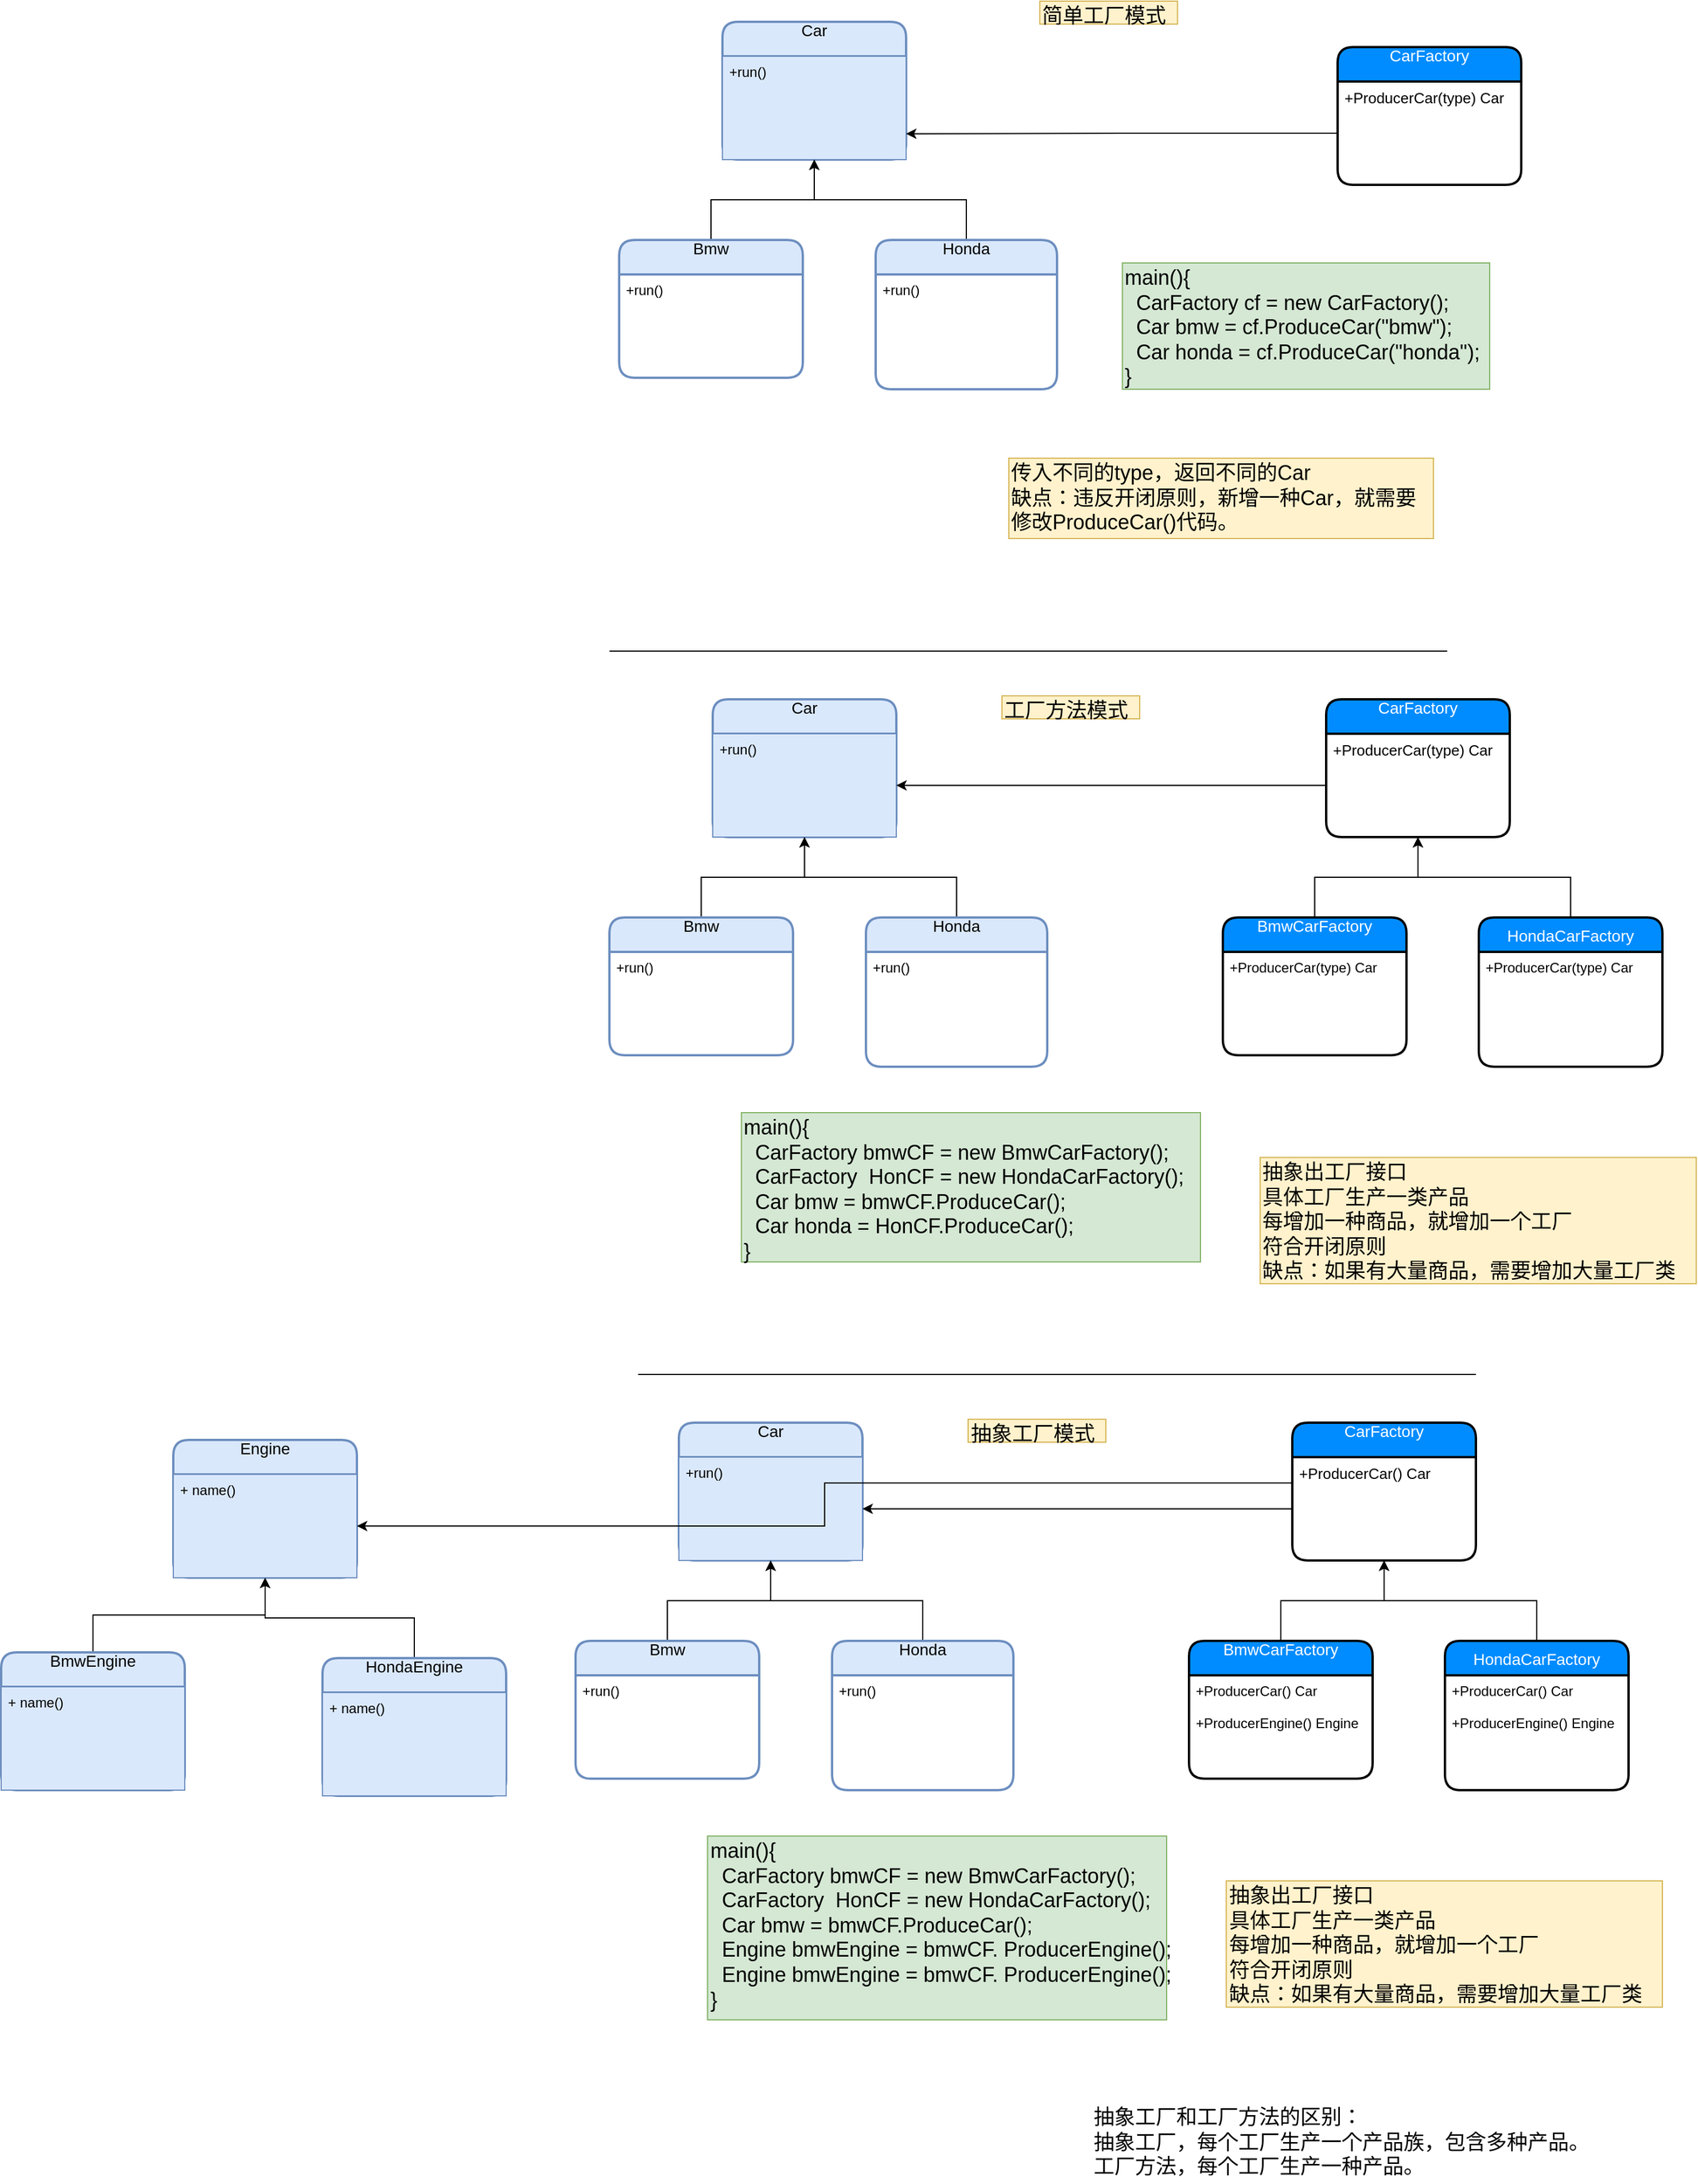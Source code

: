 <mxfile version="10.9.8" type="device"><diagram id="hQU8s34yLOU8TcgD9xO3" name="Page-1"><mxGraphModel dx="1933" dy="812" grid="1" gridSize="10" guides="1" tooltips="1" connect="1" arrows="1" fold="1" page="1" pageScale="1" pageWidth="827" pageHeight="1169" math="0" shadow="0"><root><mxCell id="0"/><mxCell id="1" parent="0"/><mxCell id="v-mWYGkQRTUxrN2ls5lQ-11" value="Car&#10;" style="swimlane;childLayout=stackLayout;horizontal=1;startSize=30;horizontalStack=0;fillColor=#dae8fc;rounded=1;fontSize=14;fontStyle=0;strokeWidth=2;resizeParent=0;resizeLast=1;shadow=0;dashed=0;align=center;strokeColor=#6c8ebf;" vertex="1" parent="1"><mxGeometry x="-21.5" y="40" width="160" height="120" as="geometry"/></mxCell><mxCell id="v-mWYGkQRTUxrN2ls5lQ-12" value="+run()" style="align=left;strokeColor=#6c8ebf;fillColor=#dae8fc;spacingLeft=4;fontSize=12;verticalAlign=top;resizable=0;rotatable=0;part=1;" vertex="1" parent="v-mWYGkQRTUxrN2ls5lQ-11"><mxGeometry y="30" width="160" height="90" as="geometry"/></mxCell><mxCell id="v-mWYGkQRTUxrN2ls5lQ-20" style="edgeStyle=orthogonalEdgeStyle;rounded=0;orthogonalLoop=1;jettySize=auto;html=1;entryX=0.5;entryY=1;entryDx=0;entryDy=0;" edge="1" parent="1" source="v-mWYGkQRTUxrN2ls5lQ-15" target="v-mWYGkQRTUxrN2ls5lQ-12"><mxGeometry relative="1" as="geometry"/></mxCell><mxCell id="v-mWYGkQRTUxrN2ls5lQ-15" value="Bmw&#10;" style="swimlane;childLayout=stackLayout;horizontal=1;startSize=30;horizontalStack=0;fillColor=#dae8fc;rounded=1;fontSize=14;fontStyle=0;strokeWidth=2;resizeParent=0;resizeLast=1;shadow=0;dashed=0;align=center;strokeColor=#6c8ebf;" vertex="1" parent="1"><mxGeometry x="-111.5" y="230" width="160" height="120" as="geometry"/></mxCell><mxCell id="v-mWYGkQRTUxrN2ls5lQ-16" value="+run()" style="align=left;strokeColor=none;fillColor=none;spacingLeft=4;fontSize=12;verticalAlign=top;resizable=0;rotatable=0;part=1;" vertex="1" parent="v-mWYGkQRTUxrN2ls5lQ-15"><mxGeometry y="30" width="160" height="90" as="geometry"/></mxCell><mxCell id="v-mWYGkQRTUxrN2ls5lQ-18" style="edgeStyle=orthogonalEdgeStyle;rounded=0;orthogonalLoop=1;jettySize=auto;html=1;entryX=0.5;entryY=1;entryDx=0;entryDy=0;" edge="1" parent="1" source="v-mWYGkQRTUxrN2ls5lQ-13" target="v-mWYGkQRTUxrN2ls5lQ-12"><mxGeometry relative="1" as="geometry"/></mxCell><mxCell id="v-mWYGkQRTUxrN2ls5lQ-25" value="CarFactory&#10;" style="swimlane;childLayout=stackLayout;horizontal=1;startSize=30;horizontalStack=0;fillColor=#008cff;fontColor=#FFFFFF;rounded=1;fontSize=14;fontStyle=0;strokeWidth=2;resizeParent=0;resizeLast=1;shadow=0;dashed=0;align=center;" vertex="1" parent="1"><mxGeometry x="514.5" y="62" width="160" height="120" as="geometry"/></mxCell><mxCell id="v-mWYGkQRTUxrN2ls5lQ-26" value="+ProducerCar(type) Car" style="align=left;strokeColor=none;fillColor=none;spacingLeft=4;fontSize=13;verticalAlign=top;resizable=0;rotatable=0;part=1;" vertex="1" parent="v-mWYGkQRTUxrN2ls5lQ-25"><mxGeometry y="30" width="160" height="90" as="geometry"/></mxCell><mxCell id="v-mWYGkQRTUxrN2ls5lQ-35" value="" style="line;strokeWidth=1;fillColor=none;align=left;verticalAlign=middle;spacingTop=-1;spacingLeft=3;spacingRight=3;rotatable=0;labelPosition=right;points=[];portConstraint=eastwest;fontSize=12;" vertex="1" parent="1"><mxGeometry x="-120" y="584" width="730" height="8" as="geometry"/></mxCell><mxCell id="v-mWYGkQRTUxrN2ls5lQ-13" value="Honda&#10;" style="swimlane;childLayout=stackLayout;horizontal=1;startSize=30;horizontalStack=0;fillColor=#dae8fc;rounded=1;fontSize=14;fontStyle=0;strokeWidth=2;resizeParent=0;resizeLast=1;shadow=0;dashed=0;align=center;strokeColor=#6c8ebf;" vertex="1" parent="1"><mxGeometry x="112" y="230" width="158" height="130" as="geometry"/></mxCell><mxCell id="v-mWYGkQRTUxrN2ls5lQ-14" value="+run()" style="align=left;strokeColor=none;fillColor=none;spacingLeft=4;fontSize=12;verticalAlign=top;resizable=0;rotatable=0;part=1;" vertex="1" parent="v-mWYGkQRTUxrN2ls5lQ-13"><mxGeometry y="30" width="158" height="100" as="geometry"/></mxCell><mxCell id="v-mWYGkQRTUxrN2ls5lQ-36" value="Car&#10;" style="swimlane;childLayout=stackLayout;horizontal=1;startSize=30;horizontalStack=0;fillColor=#dae8fc;rounded=1;fontSize=14;fontStyle=0;strokeWidth=2;resizeParent=0;resizeLast=1;shadow=0;dashed=0;align=center;strokeColor=#6c8ebf;" vertex="1" parent="1"><mxGeometry x="-30" y="630" width="160" height="120" as="geometry"/></mxCell><mxCell id="v-mWYGkQRTUxrN2ls5lQ-37" value="+run()" style="align=left;strokeColor=#6c8ebf;fillColor=#dae8fc;spacingLeft=4;fontSize=12;verticalAlign=top;resizable=0;rotatable=0;part=1;" vertex="1" parent="v-mWYGkQRTUxrN2ls5lQ-36"><mxGeometry y="30" width="160" height="90" as="geometry"/></mxCell><mxCell id="v-mWYGkQRTUxrN2ls5lQ-38" style="edgeStyle=orthogonalEdgeStyle;rounded=0;orthogonalLoop=1;jettySize=auto;html=1;entryX=0.5;entryY=1;entryDx=0;entryDy=0;" edge="1" parent="1" source="v-mWYGkQRTUxrN2ls5lQ-39" target="v-mWYGkQRTUxrN2ls5lQ-37"><mxGeometry relative="1" as="geometry"/></mxCell><mxCell id="v-mWYGkQRTUxrN2ls5lQ-39" value="Bmw&#10;" style="swimlane;childLayout=stackLayout;horizontal=1;startSize=30;horizontalStack=0;fillColor=#dae8fc;rounded=1;fontSize=14;fontStyle=0;strokeWidth=2;resizeParent=0;resizeLast=1;shadow=0;dashed=0;align=center;strokeColor=#6c8ebf;" vertex="1" parent="1"><mxGeometry x="-120" y="820" width="160" height="120" as="geometry"/></mxCell><mxCell id="v-mWYGkQRTUxrN2ls5lQ-40" value="+run()" style="align=left;strokeColor=none;fillColor=none;spacingLeft=4;fontSize=12;verticalAlign=top;resizable=0;rotatable=0;part=1;" vertex="1" parent="v-mWYGkQRTUxrN2ls5lQ-39"><mxGeometry y="30" width="160" height="90" as="geometry"/></mxCell><mxCell id="v-mWYGkQRTUxrN2ls5lQ-41" style="edgeStyle=orthogonalEdgeStyle;rounded=0;orthogonalLoop=1;jettySize=auto;html=1;entryX=0.5;entryY=1;entryDx=0;entryDy=0;" edge="1" parent="1" source="v-mWYGkQRTUxrN2ls5lQ-50" target="v-mWYGkQRTUxrN2ls5lQ-37"><mxGeometry relative="1" as="geometry"/></mxCell><mxCell id="v-mWYGkQRTUxrN2ls5lQ-42" value="CarFactory&#10;" style="swimlane;childLayout=stackLayout;horizontal=1;startSize=30;horizontalStack=0;fillColor=#008cff;fontColor=#FFFFFF;rounded=1;fontSize=14;fontStyle=0;strokeWidth=2;resizeParent=0;resizeLast=1;shadow=0;dashed=0;align=center;" vertex="1" parent="1"><mxGeometry x="504.5" y="630" width="160" height="120" as="geometry"/></mxCell><mxCell id="v-mWYGkQRTUxrN2ls5lQ-43" value="+ProducerCar(type) Car" style="align=left;strokeColor=none;fillColor=none;spacingLeft=4;fontSize=13;verticalAlign=top;resizable=0;rotatable=0;part=1;" vertex="1" parent="v-mWYGkQRTUxrN2ls5lQ-42"><mxGeometry y="30" width="160" height="90" as="geometry"/></mxCell><mxCell id="v-mWYGkQRTUxrN2ls5lQ-44" style="edgeStyle=orthogonalEdgeStyle;rounded=0;orthogonalLoop=1;jettySize=auto;html=1;entryX=0.5;entryY=1;entryDx=0;entryDy=0;" edge="1" parent="1" source="v-mWYGkQRTUxrN2ls5lQ-45" target="v-mWYGkQRTUxrN2ls5lQ-43"><mxGeometry relative="1" as="geometry"/></mxCell><mxCell id="v-mWYGkQRTUxrN2ls5lQ-45" value="BmwCarFactory&#10;" style="swimlane;childLayout=stackLayout;horizontal=1;startSize=30;horizontalStack=0;fillColor=#008cff;fontColor=#FFFFFF;rounded=1;fontSize=14;fontStyle=0;strokeWidth=2;resizeParent=0;resizeLast=1;shadow=0;dashed=0;align=center;" vertex="1" parent="1"><mxGeometry x="414.5" y="820" width="160" height="120" as="geometry"/></mxCell><mxCell id="v-mWYGkQRTUxrN2ls5lQ-46" value="+ProducerCar(type) Car" style="align=left;strokeColor=none;fillColor=none;spacingLeft=4;fontSize=12;verticalAlign=top;resizable=0;rotatable=0;part=1;" vertex="1" parent="v-mWYGkQRTUxrN2ls5lQ-45"><mxGeometry y="30" width="160" height="90" as="geometry"/></mxCell><mxCell id="v-mWYGkQRTUxrN2ls5lQ-47" style="edgeStyle=orthogonalEdgeStyle;rounded=0;orthogonalLoop=1;jettySize=auto;html=1;entryX=0.5;entryY=1;entryDx=0;entryDy=0;" edge="1" parent="1" source="v-mWYGkQRTUxrN2ls5lQ-48" target="v-mWYGkQRTUxrN2ls5lQ-43"><mxGeometry relative="1" as="geometry"/></mxCell><mxCell id="v-mWYGkQRTUxrN2ls5lQ-48" value="HondaCarFactory" style="swimlane;childLayout=stackLayout;horizontal=1;startSize=30;horizontalStack=0;fillColor=#008cff;fontColor=#FFFFFF;rounded=1;fontSize=14;fontStyle=0;strokeWidth=2;resizeParent=0;resizeLast=1;shadow=0;dashed=0;align=center;" vertex="1" parent="1"><mxGeometry x="637.5" y="820" width="160" height="130" as="geometry"/></mxCell><mxCell id="v-mWYGkQRTUxrN2ls5lQ-49" value="+ProducerCar(type) Car" style="align=left;strokeColor=none;fillColor=none;spacingLeft=4;fontSize=12;verticalAlign=top;resizable=0;rotatable=0;part=1;" vertex="1" parent="v-mWYGkQRTUxrN2ls5lQ-48"><mxGeometry y="30" width="160" height="100" as="geometry"/></mxCell><mxCell id="v-mWYGkQRTUxrN2ls5lQ-50" value="Honda&#10;" style="swimlane;childLayout=stackLayout;horizontal=1;startSize=30;horizontalStack=0;fillColor=#dae8fc;rounded=1;fontSize=14;fontStyle=0;strokeWidth=2;resizeParent=0;resizeLast=1;shadow=0;dashed=0;align=center;strokeColor=#6c8ebf;" vertex="1" parent="1"><mxGeometry x="103.5" y="820" width="158" height="130" as="geometry"/></mxCell><mxCell id="v-mWYGkQRTUxrN2ls5lQ-51" value="+run()" style="align=left;strokeColor=none;fillColor=none;spacingLeft=4;fontSize=12;verticalAlign=top;resizable=0;rotatable=0;part=1;" vertex="1" parent="v-mWYGkQRTUxrN2ls5lQ-50"><mxGeometry y="30" width="158" height="100" as="geometry"/></mxCell><mxCell id="v-mWYGkQRTUxrN2ls5lQ-52" value="&lt;span style=&quot;font-size: 18px&quot;&gt;简单工厂模式&lt;/span&gt;" style="text;html=1;resizable=0;points=[];autosize=1;align=left;verticalAlign=top;spacingTop=-4;fontSize=18;fillColor=#fff2cc;strokeColor=#d6b656;" vertex="1" parent="1"><mxGeometry x="255" y="22" width="120" height="20" as="geometry"/></mxCell><mxCell id="v-mWYGkQRTUxrN2ls5lQ-53" style="edgeStyle=orthogonalEdgeStyle;rounded=0;orthogonalLoop=1;jettySize=auto;html=1;entryX=1;entryY=0.75;entryDx=0;entryDy=0;fontSize=12;" edge="1" parent="1" source="v-mWYGkQRTUxrN2ls5lQ-26" target="v-mWYGkQRTUxrN2ls5lQ-12"><mxGeometry relative="1" as="geometry"/></mxCell><mxCell id="v-mWYGkQRTUxrN2ls5lQ-54" style="edgeStyle=orthogonalEdgeStyle;rounded=0;orthogonalLoop=1;jettySize=auto;html=1;fontSize=12;" edge="1" parent="1" source="v-mWYGkQRTUxrN2ls5lQ-43" target="v-mWYGkQRTUxrN2ls5lQ-37"><mxGeometry relative="1" as="geometry"/></mxCell><mxCell id="v-mWYGkQRTUxrN2ls5lQ-55" value="传入不同的type，返回不同的Car&lt;br&gt;缺点：违反开闭原则，新增一种Car，就需要&lt;br&gt;修改ProduceCar()代码。" style="text;html=1;resizable=0;points=[];autosize=1;align=left;verticalAlign=top;spacingTop=-4;fontSize=18;fillColor=#fff2cc;strokeColor=#d6b656;" vertex="1" parent="1"><mxGeometry x="228" y="420" width="370" height="70" as="geometry"/></mxCell><mxCell id="v-mWYGkQRTUxrN2ls5lQ-57" value="工厂方法模式" style="text;html=1;resizable=0;points=[];autosize=1;align=left;verticalAlign=top;spacingTop=-4;fontSize=18;fillColor=#fff2cc;strokeColor=#d6b656;" vertex="1" parent="1"><mxGeometry x="222" y="627" width="120" height="20" as="geometry"/></mxCell><mxCell id="v-mWYGkQRTUxrN2ls5lQ-58" value="抽象出工厂接口&lt;br&gt;具体工厂生产一类产品&lt;br&gt;每增加一种商品，就增加一个工厂&lt;br&gt;符合开闭原则&lt;br&gt;缺点：如果有大量商品，需要增加大量工厂类" style="text;html=1;resizable=0;points=[];autosize=1;align=left;verticalAlign=top;spacingTop=-4;fontSize=18;fillColor=#fff2cc;strokeColor=#d6b656;" vertex="1" parent="1"><mxGeometry x="447" y="1029" width="380" height="110" as="geometry"/></mxCell><mxCell id="v-mWYGkQRTUxrN2ls5lQ-59" value="main(){&lt;br&gt;&amp;nbsp; CarFactory cf = new CarFactory();&lt;br&gt;&amp;nbsp; Car bmw = cf.ProduceCar(&quot;bmw&quot;);&lt;br&gt;&amp;nbsp; Car honda = cf.ProduceCar(&quot;honda&quot;);&lt;br&gt;}" style="text;html=1;resizable=0;points=[];autosize=1;align=left;verticalAlign=top;spacingTop=-4;fontSize=18;fillColor=#d5e8d4;strokeColor=#82b366;" vertex="1" parent="1"><mxGeometry x="327" y="250" width="320" height="110" as="geometry"/></mxCell><mxCell id="v-mWYGkQRTUxrN2ls5lQ-60" value="main(){&lt;br&gt;&amp;nbsp; CarFactory bmwCF = new BmwCarFactory();&lt;br&gt;&amp;nbsp; CarFactory&amp;nbsp; HonCF = new HondaCarFactory();&lt;br&gt;&amp;nbsp; Car bmw = bmwCF.ProduceCar();&lt;br&gt;&amp;nbsp; Car honda = HonCF.ProduceCar();&lt;br&gt;}" style="text;html=1;resizable=0;points=[];autosize=1;align=left;verticalAlign=top;spacingTop=-4;fontSize=18;fillColor=#d5e8d4;strokeColor=#82b366;" vertex="1" parent="1"><mxGeometry x="-5" y="990" width="400" height="130" as="geometry"/></mxCell><mxCell id="v-mWYGkQRTUxrN2ls5lQ-61" value="" style="line;strokeWidth=1;fillColor=none;align=left;verticalAlign=middle;spacingTop=-1;spacingLeft=3;spacingRight=3;rotatable=0;labelPosition=right;points=[];portConstraint=eastwest;fontSize=12;" vertex="1" parent="1"><mxGeometry x="-95" y="1214" width="730" height="8" as="geometry"/></mxCell><mxCell id="v-mWYGkQRTUxrN2ls5lQ-62" value="Car&#10;" style="swimlane;childLayout=stackLayout;horizontal=1;startSize=30;horizontalStack=0;fillColor=#dae8fc;rounded=1;fontSize=14;fontStyle=0;strokeWidth=2;resizeParent=0;resizeLast=1;shadow=0;dashed=0;align=center;strokeColor=#6c8ebf;" vertex="1" parent="1"><mxGeometry x="-59.5" y="1260" width="160" height="120" as="geometry"/></mxCell><mxCell id="v-mWYGkQRTUxrN2ls5lQ-63" value="+run()" style="align=left;strokeColor=#6c8ebf;fillColor=#dae8fc;spacingLeft=4;fontSize=12;verticalAlign=top;resizable=0;rotatable=0;part=1;" vertex="1" parent="v-mWYGkQRTUxrN2ls5lQ-62"><mxGeometry y="30" width="160" height="90" as="geometry"/></mxCell><mxCell id="v-mWYGkQRTUxrN2ls5lQ-64" style="edgeStyle=orthogonalEdgeStyle;rounded=0;orthogonalLoop=1;jettySize=auto;html=1;entryX=0.5;entryY=1;entryDx=0;entryDy=0;" edge="1" parent="1" source="v-mWYGkQRTUxrN2ls5lQ-65" target="v-mWYGkQRTUxrN2ls5lQ-63"><mxGeometry relative="1" as="geometry"/></mxCell><mxCell id="v-mWYGkQRTUxrN2ls5lQ-65" value="Bmw&#10;" style="swimlane;childLayout=stackLayout;horizontal=1;startSize=30;horizontalStack=0;fillColor=#dae8fc;rounded=1;fontSize=14;fontStyle=0;strokeWidth=2;resizeParent=0;resizeLast=1;shadow=0;dashed=0;align=center;strokeColor=#6c8ebf;" vertex="1" parent="1"><mxGeometry x="-149.5" y="1450" width="160" height="120" as="geometry"/></mxCell><mxCell id="v-mWYGkQRTUxrN2ls5lQ-66" value="+run()" style="align=left;strokeColor=none;fillColor=none;spacingLeft=4;fontSize=12;verticalAlign=top;resizable=0;rotatable=0;part=1;" vertex="1" parent="v-mWYGkQRTUxrN2ls5lQ-65"><mxGeometry y="30" width="160" height="90" as="geometry"/></mxCell><mxCell id="v-mWYGkQRTUxrN2ls5lQ-67" style="edgeStyle=orthogonalEdgeStyle;rounded=0;orthogonalLoop=1;jettySize=auto;html=1;entryX=0.5;entryY=1;entryDx=0;entryDy=0;" edge="1" parent="1" source="v-mWYGkQRTUxrN2ls5lQ-76" target="v-mWYGkQRTUxrN2ls5lQ-63"><mxGeometry relative="1" as="geometry"/></mxCell><mxCell id="v-mWYGkQRTUxrN2ls5lQ-68" value="CarFactory&#10;" style="swimlane;childLayout=stackLayout;horizontal=1;startSize=30;horizontalStack=0;fillColor=#008cff;fontColor=#FFFFFF;rounded=1;fontSize=14;fontStyle=0;strokeWidth=2;resizeParent=0;resizeLast=1;shadow=0;dashed=0;align=center;" vertex="1" parent="1"><mxGeometry x="475" y="1260" width="160" height="120" as="geometry"/></mxCell><mxCell id="v-mWYGkQRTUxrN2ls5lQ-69" value="+ProducerCar() Car" style="align=left;strokeColor=none;fillColor=none;spacingLeft=4;fontSize=13;verticalAlign=top;resizable=0;rotatable=0;part=1;" vertex="1" parent="v-mWYGkQRTUxrN2ls5lQ-68"><mxGeometry y="30" width="160" height="90" as="geometry"/></mxCell><mxCell id="v-mWYGkQRTUxrN2ls5lQ-70" style="edgeStyle=orthogonalEdgeStyle;rounded=0;orthogonalLoop=1;jettySize=auto;html=1;entryX=0.5;entryY=1;entryDx=0;entryDy=0;" edge="1" parent="1" source="v-mWYGkQRTUxrN2ls5lQ-71" target="v-mWYGkQRTUxrN2ls5lQ-69"><mxGeometry relative="1" as="geometry"/></mxCell><mxCell id="v-mWYGkQRTUxrN2ls5lQ-71" value="BmwCarFactory&#10;" style="swimlane;childLayout=stackLayout;horizontal=1;startSize=30;horizontalStack=0;fillColor=#008cff;fontColor=#FFFFFF;rounded=1;fontSize=14;fontStyle=0;strokeWidth=2;resizeParent=0;resizeLast=1;shadow=0;dashed=0;align=center;" vertex="1" parent="1"><mxGeometry x="385" y="1450" width="160" height="120" as="geometry"/></mxCell><mxCell id="v-mWYGkQRTUxrN2ls5lQ-72" value="+ProducerCar() Car&#10;&#10;+ProducerEngine() Engine" style="align=left;strokeColor=none;fillColor=none;spacingLeft=4;fontSize=12;verticalAlign=top;resizable=0;rotatable=0;part=1;" vertex="1" parent="v-mWYGkQRTUxrN2ls5lQ-71"><mxGeometry y="30" width="160" height="90" as="geometry"/></mxCell><mxCell id="v-mWYGkQRTUxrN2ls5lQ-73" style="edgeStyle=orthogonalEdgeStyle;rounded=0;orthogonalLoop=1;jettySize=auto;html=1;entryX=0.5;entryY=1;entryDx=0;entryDy=0;" edge="1" parent="1" source="v-mWYGkQRTUxrN2ls5lQ-74" target="v-mWYGkQRTUxrN2ls5lQ-69"><mxGeometry relative="1" as="geometry"/></mxCell><mxCell id="v-mWYGkQRTUxrN2ls5lQ-74" value="HondaCarFactory" style="swimlane;childLayout=stackLayout;horizontal=1;startSize=30;horizontalStack=0;fillColor=#008cff;fontColor=#FFFFFF;rounded=1;fontSize=14;fontStyle=0;strokeWidth=2;resizeParent=0;resizeLast=1;shadow=0;dashed=0;align=center;" vertex="1" parent="1"><mxGeometry x="608" y="1450" width="160" height="130" as="geometry"/></mxCell><mxCell id="v-mWYGkQRTUxrN2ls5lQ-75" value="+ProducerCar() Car&#10;&#10;+ProducerEngine() Engine" style="align=left;strokeColor=none;fillColor=none;spacingLeft=4;fontSize=12;verticalAlign=top;resizable=0;rotatable=0;part=1;" vertex="1" parent="v-mWYGkQRTUxrN2ls5lQ-74"><mxGeometry y="30" width="160" height="100" as="geometry"/></mxCell><mxCell id="v-mWYGkQRTUxrN2ls5lQ-76" value="Honda&#10;" style="swimlane;childLayout=stackLayout;horizontal=1;startSize=30;horizontalStack=0;fillColor=#dae8fc;rounded=1;fontSize=14;fontStyle=0;strokeWidth=2;resizeParent=0;resizeLast=1;shadow=0;dashed=0;align=center;strokeColor=#6c8ebf;" vertex="1" parent="1"><mxGeometry x="74" y="1450" width="158" height="130" as="geometry"/></mxCell><mxCell id="v-mWYGkQRTUxrN2ls5lQ-77" value="+run()" style="align=left;strokeColor=none;fillColor=none;spacingLeft=4;fontSize=12;verticalAlign=top;resizable=0;rotatable=0;part=1;" vertex="1" parent="v-mWYGkQRTUxrN2ls5lQ-76"><mxGeometry y="30" width="158" height="100" as="geometry"/></mxCell><mxCell id="v-mWYGkQRTUxrN2ls5lQ-78" style="edgeStyle=orthogonalEdgeStyle;rounded=0;orthogonalLoop=1;jettySize=auto;html=1;fontSize=12;" edge="1" parent="1" source="v-mWYGkQRTUxrN2ls5lQ-69" target="v-mWYGkQRTUxrN2ls5lQ-63"><mxGeometry relative="1" as="geometry"/></mxCell><mxCell id="v-mWYGkQRTUxrN2ls5lQ-79" value="抽象工厂模式" style="text;html=1;resizable=0;points=[];autosize=1;align=left;verticalAlign=top;spacingTop=-4;fontSize=18;fillColor=#fff2cc;strokeColor=#d6b656;" vertex="1" parent="1"><mxGeometry x="192.5" y="1257" width="120" height="20" as="geometry"/></mxCell><mxCell id="v-mWYGkQRTUxrN2ls5lQ-80" value="抽象出工厂接口&lt;br&gt;具体工厂生产一类产品&lt;br&gt;每增加一种商品，就增加一个工厂&lt;br&gt;符合开闭原则&lt;br&gt;缺点：如果有大量商品，需要增加大量工厂类" style="text;html=1;resizable=0;points=[];autosize=1;align=left;verticalAlign=top;spacingTop=-4;fontSize=18;fillColor=#fff2cc;strokeColor=#d6b656;" vertex="1" parent="1"><mxGeometry x="417.5" y="1659" width="380" height="110" as="geometry"/></mxCell><mxCell id="v-mWYGkQRTUxrN2ls5lQ-81" value="main(){&lt;br style=&quot;font-size: 18px;&quot;&gt;&amp;nbsp; CarFactory bmwCF = new BmwCarFactory();&lt;br style=&quot;font-size: 18px;&quot;&gt;&amp;nbsp; CarFactory&amp;nbsp; HonCF = new HondaCarFactory();&lt;br style=&quot;font-size: 18px;&quot;&gt;&amp;nbsp; Car bmw = bmwCF.ProduceCar();&lt;br style=&quot;font-size: 18px;&quot;&gt;&amp;nbsp; Engine bmwEngine = bmwCF.&lt;span style=&quot;font-size: 18px;&quot;&gt;&amp;nbsp;ProducerEngine&lt;/span&gt;();&lt;br style=&quot;font-size: 18px;&quot;&gt;&amp;nbsp; Engine bmwEngine = bmwCF.&lt;span style=&quot;font-size: 18px;&quot;&gt;&amp;nbsp;ProducerEngine&lt;/span&gt;();&lt;br style=&quot;font-size: 18px;&quot;&gt;}" style="text;html=1;resizable=0;points=[];autosize=1;align=left;verticalAlign=top;spacingTop=-4;fontSize=18;fillColor=#d5e8d4;strokeColor=#82b366;" vertex="1" parent="1"><mxGeometry x="-34.5" y="1620" width="400" height="160" as="geometry"/></mxCell><mxCell id="v-mWYGkQRTUxrN2ls5lQ-122" style="edgeStyle=orthogonalEdgeStyle;rounded=0;orthogonalLoop=1;jettySize=auto;html=1;fontSize=18;" edge="1" parent="1" source="v-mWYGkQRTUxrN2ls5lQ-114" target="v-mWYGkQRTUxrN2ls5lQ-119"><mxGeometry relative="1" as="geometry"/></mxCell><mxCell id="v-mWYGkQRTUxrN2ls5lQ-114" value="BmwEngine&#10;" style="swimlane;childLayout=stackLayout;horizontal=1;startSize=30;horizontalStack=0;fillColor=#dae8fc;rounded=1;fontSize=14;fontStyle=0;strokeWidth=2;resizeParent=0;resizeLast=1;shadow=0;dashed=0;align=center;strokeColor=#6c8ebf;" vertex="1" parent="1"><mxGeometry x="-650" y="1460" width="160" height="120" as="geometry"/></mxCell><mxCell id="v-mWYGkQRTUxrN2ls5lQ-115" value="+ name()" style="align=left;strokeColor=#6c8ebf;fillColor=#dae8fc;spacingLeft=4;fontSize=12;verticalAlign=top;resizable=0;rotatable=0;part=1;" vertex="1" parent="v-mWYGkQRTUxrN2ls5lQ-114"><mxGeometry y="30" width="160" height="90" as="geometry"/></mxCell><mxCell id="v-mWYGkQRTUxrN2ls5lQ-118" value="Engine&#10;" style="swimlane;childLayout=stackLayout;horizontal=1;startSize=30;horizontalStack=0;fillColor=#dae8fc;rounded=1;fontSize=14;fontStyle=0;strokeWidth=2;resizeParent=0;resizeLast=1;shadow=0;dashed=0;align=center;strokeColor=#6c8ebf;" vertex="1" parent="1"><mxGeometry x="-500" y="1275" width="160" height="120" as="geometry"/></mxCell><mxCell id="v-mWYGkQRTUxrN2ls5lQ-119" value="+ name()" style="align=left;strokeColor=#6c8ebf;fillColor=#dae8fc;spacingLeft=4;fontSize=12;verticalAlign=top;resizable=0;rotatable=0;part=1;" vertex="1" parent="v-mWYGkQRTUxrN2ls5lQ-118"><mxGeometry y="30" width="160" height="90" as="geometry"/></mxCell><mxCell id="v-mWYGkQRTUxrN2ls5lQ-124" style="edgeStyle=orthogonalEdgeStyle;rounded=0;orthogonalLoop=1;jettySize=auto;html=1;fontSize=18;" edge="1" parent="1" source="v-mWYGkQRTUxrN2ls5lQ-120" target="v-mWYGkQRTUxrN2ls5lQ-119"><mxGeometry relative="1" as="geometry"/></mxCell><mxCell id="v-mWYGkQRTUxrN2ls5lQ-120" value="HondaEngine&#10;" style="swimlane;childLayout=stackLayout;horizontal=1;startSize=30;horizontalStack=0;fillColor=#dae8fc;rounded=1;fontSize=14;fontStyle=0;strokeWidth=2;resizeParent=0;resizeLast=1;shadow=0;dashed=0;align=center;strokeColor=#6c8ebf;" vertex="1" parent="1"><mxGeometry x="-370" y="1465" width="160" height="120" as="geometry"/></mxCell><mxCell id="v-mWYGkQRTUxrN2ls5lQ-121" value="+ name()" style="align=left;strokeColor=#6c8ebf;fillColor=#dae8fc;spacingLeft=4;fontSize=12;verticalAlign=top;resizable=0;rotatable=0;part=1;" vertex="1" parent="v-mWYGkQRTUxrN2ls5lQ-120"><mxGeometry y="30" width="160" height="90" as="geometry"/></mxCell><mxCell id="v-mWYGkQRTUxrN2ls5lQ-126" style="edgeStyle=orthogonalEdgeStyle;rounded=0;orthogonalLoop=1;jettySize=auto;html=1;exitX=0;exitY=0.25;exitDx=0;exitDy=0;fontSize=18;" edge="1" parent="1" source="v-mWYGkQRTUxrN2ls5lQ-69" target="v-mWYGkQRTUxrN2ls5lQ-119"><mxGeometry relative="1" as="geometry"/></mxCell><mxCell id="v-mWYGkQRTUxrN2ls5lQ-127" value="抽象工厂和工厂方法的区别：&lt;br&gt;抽象工厂，每个工厂生产一个产品族，包含多种产品。&lt;br&gt;工厂方法，每个工厂生产一种产品。" style="text;html=1;resizable=0;points=[];autosize=1;align=left;verticalAlign=top;spacingTop=-4;fontSize=18;" vertex="1" parent="1"><mxGeometry x="300" y="1852" width="450" height="70" as="geometry"/></mxCell></root></mxGraphModel></diagram></mxfile>